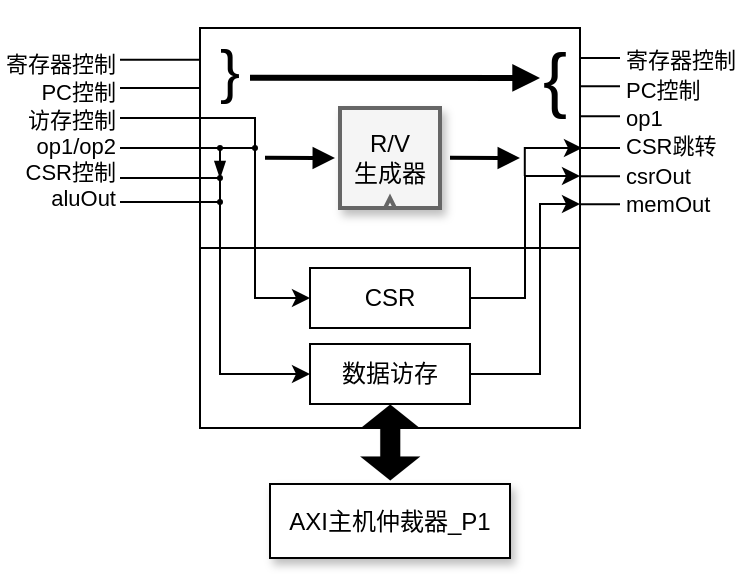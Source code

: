 <mxfile version="24.0.4" type="device">
  <diagram name="Page-1" id="ijKU6omm411AxzlGt9A5">
    <mxGraphModel dx="399" dy="223" grid="1" gridSize="10" guides="1" tooltips="1" connect="1" arrows="1" fold="1" page="1" pageScale="1" pageWidth="850" pageHeight="1100" background="none" math="0" shadow="0">
      <root>
        <mxCell id="0" />
        <mxCell id="1" parent="0" />
        <mxCell id="vYJTW-IyGAqJvvr4b3gr-3" value="" style="rounded=0;whiteSpace=wrap;html=1;movable=0;resizable=1;rotatable=1;deletable=1;editable=1;locked=0;connectable=0;" parent="1" vertex="1">
          <mxGeometry x="210" y="40" width="190" height="200" as="geometry" />
        </mxCell>
        <mxCell id="vYJTW-IyGAqJvvr4b3gr-4" value="" style="endArrow=none;html=1;rounded=0;entryX=1.001;entryY=0.721;entryDx=0;entryDy=0;entryPerimeter=0;" parent="1" edge="1">
          <mxGeometry width="50" height="50" relative="1" as="geometry">
            <mxPoint x="400" y="150" as="sourcePoint" />
            <mxPoint x="210" y="150" as="targetPoint" />
          </mxGeometry>
        </mxCell>
        <mxCell id="jHobpagDDlLtaV7eVafY-5" style="edgeStyle=elbowEdgeStyle;rounded=0;orthogonalLoop=1;jettySize=auto;html=1;" parent="1" source="vYJTW-IyGAqJvvr4b3gr-55" edge="1">
          <mxGeometry relative="1" as="geometry">
            <mxPoint x="400" y="114" as="targetPoint" />
          </mxGeometry>
        </mxCell>
        <mxCell id="jHobpagDDlLtaV7eVafY-9" style="edgeStyle=elbowEdgeStyle;rounded=0;orthogonalLoop=1;jettySize=auto;html=1;exitX=0;exitY=0.5;exitDx=0;exitDy=0;startArrow=classic;startFill=1;endArrow=none;endFill=0;" parent="1" source="vYJTW-IyGAqJvvr4b3gr-55" edge="1">
          <mxGeometry relative="1" as="geometry">
            <mxPoint x="210" y="85" as="targetPoint" />
          </mxGeometry>
        </mxCell>
        <mxCell id="vYJTW-IyGAqJvvr4b3gr-55" value="CSR" style="rounded=0;whiteSpace=wrap;html=1;" parent="1" vertex="1">
          <mxGeometry x="265" y="160" width="80" height="30" as="geometry" />
        </mxCell>
        <mxCell id="KoD_33bqlST3TNC8V_lG-2" value="&lt;div&gt;&lt;span style=&quot;font-size: 11px;&quot;&gt;寄存器控制&lt;/span&gt;&lt;/div&gt;&lt;div&gt;&lt;span style=&quot;font-size: 11px;&quot;&gt;PC控制&lt;/span&gt;&lt;/div&gt;&lt;div style=&quot;font-size: 11px;&quot;&gt;访存控制&lt;br&gt;&lt;/div&gt;&lt;div style=&quot;font-size: 11px;&quot;&gt;op1/op2&lt;br&gt;&lt;/div&gt;&lt;div style=&quot;font-size: 11px;&quot;&gt;CSR控制&lt;br&gt;&lt;/div&gt;&lt;div style=&quot;font-size: 11px;&quot;&gt;aluOut&lt;/div&gt;" style="text;html=1;align=right;verticalAlign=middle;whiteSpace=wrap;rounded=0;" parent="1" vertex="1">
          <mxGeometry x="110" y="26" width="60" height="130" as="geometry" />
        </mxCell>
        <mxCell id="KoD_33bqlST3TNC8V_lG-6" value="&lt;div&gt;&lt;span style=&quot;font-size: 11px;&quot;&gt;寄存器控制&lt;/span&gt;&lt;/div&gt;&lt;div&gt;&lt;span style=&quot;font-size: 11px;&quot;&gt;PC控制&lt;/span&gt;&lt;/div&gt;&lt;div&gt;&lt;span style=&quot;font-size: 11px;&quot;&gt;op1&lt;/span&gt;&lt;/div&gt;&lt;div&gt;&lt;span style=&quot;font-size: 11px;&quot;&gt;CSR跳转&lt;/span&gt;&lt;span style=&quot;font-size: 11px;&quot;&gt;&lt;br&gt;&lt;/span&gt;&lt;/div&gt;&lt;div&gt;&lt;span style=&quot;font-size: 11px;&quot;&gt;csrOut&lt;/span&gt;&lt;span style=&quot;font-size: 11px;&quot;&gt;&lt;br&gt;&lt;/span&gt;&lt;/div&gt;&lt;div&gt;&lt;span style=&quot;font-size: 11px;&quot;&gt;memOut&lt;/span&gt;&lt;/div&gt;&lt;div&gt;&lt;br&gt;&lt;/div&gt;" style="text;html=1;align=left;verticalAlign=middle;whiteSpace=wrap;rounded=0;" parent="1" vertex="1">
          <mxGeometry x="421" y="34" width="60" height="130" as="geometry" />
        </mxCell>
        <mxCell id="KoD_33bqlST3TNC8V_lG-15" value="&lt;font style=&quot;font-size: 30px;&quot;&gt;}&lt;/font&gt;" style="text;html=1;align=center;verticalAlign=middle;whiteSpace=wrap;rounded=0;" parent="1" vertex="1">
          <mxGeometry x="220" y="46" width="10" height="30" as="geometry" />
        </mxCell>
        <mxCell id="KoD_33bqlST3TNC8V_lG-16" value="&lt;font style=&quot;font-size: 36px;&quot;&gt;{&lt;/font&gt;" style="text;html=1;align=center;verticalAlign=middle;whiteSpace=wrap;rounded=0;fontSize=36;" parent="1" vertex="1">
          <mxGeometry x="380" y="50" width="15" height="30" as="geometry" />
        </mxCell>
        <mxCell id="KoD_33bqlST3TNC8V_lG-18" value="" style="endArrow=block;html=1;rounded=0;strokeWidth=3;endFill=1;" parent="1" edge="1">
          <mxGeometry width="50" height="50" relative="1" as="geometry">
            <mxPoint x="235" y="64.9" as="sourcePoint" />
            <mxPoint x="380" y="65" as="targetPoint" />
          </mxGeometry>
        </mxCell>
        <mxCell id="KoD_33bqlST3TNC8V_lG-21" value="" style="group" parent="1" vertex="1" connectable="0">
          <mxGeometry x="400" y="55" width="20" height="73.14" as="geometry" />
        </mxCell>
        <mxCell id="KoD_33bqlST3TNC8V_lG-22" value="" style="endArrow=none;html=1;rounded=0;" parent="KoD_33bqlST3TNC8V_lG-21" edge="1">
          <mxGeometry width="50" height="50" relative="1" as="geometry">
            <mxPoint as="sourcePoint" />
            <mxPoint x="20" as="targetPoint" />
          </mxGeometry>
        </mxCell>
        <mxCell id="KoD_33bqlST3TNC8V_lG-23" value="" style="endArrow=none;html=1;rounded=0;" parent="KoD_33bqlST3TNC8V_lG-21" edge="1">
          <mxGeometry width="50" height="50" relative="1" as="geometry">
            <mxPoint y="14.14" as="sourcePoint" />
            <mxPoint x="20" y="14.14" as="targetPoint" />
          </mxGeometry>
        </mxCell>
        <mxCell id="KoD_33bqlST3TNC8V_lG-24" value="" style="endArrow=none;html=1;rounded=0;" parent="KoD_33bqlST3TNC8V_lG-21" edge="1">
          <mxGeometry width="50" height="50" relative="1" as="geometry">
            <mxPoint y="29.14" as="sourcePoint" />
            <mxPoint x="20" y="29.14" as="targetPoint" />
          </mxGeometry>
        </mxCell>
        <mxCell id="KoD_33bqlST3TNC8V_lG-25" value="" style="endArrow=none;html=1;rounded=0;" parent="KoD_33bqlST3TNC8V_lG-21" edge="1">
          <mxGeometry width="50" height="50" relative="1" as="geometry">
            <mxPoint y="45" as="sourcePoint" />
            <mxPoint x="20" y="45" as="targetPoint" />
          </mxGeometry>
        </mxCell>
        <mxCell id="KoD_33bqlST3TNC8V_lG-26" value="" style="endArrow=none;html=1;rounded=0;" parent="KoD_33bqlST3TNC8V_lG-21" edge="1">
          <mxGeometry width="50" height="50" relative="1" as="geometry">
            <mxPoint y="59.14" as="sourcePoint" />
            <mxPoint x="20" y="59.14" as="targetPoint" />
          </mxGeometry>
        </mxCell>
        <mxCell id="KoD_33bqlST3TNC8V_lG-27" value="" style="endArrow=none;html=1;rounded=0;" parent="KoD_33bqlST3TNC8V_lG-21" edge="1">
          <mxGeometry width="50" height="50" relative="1" as="geometry">
            <mxPoint y="73.14" as="sourcePoint" />
            <mxPoint x="20" y="73.14" as="targetPoint" />
          </mxGeometry>
        </mxCell>
        <mxCell id="jHobpagDDlLtaV7eVafY-7" style="edgeStyle=elbowEdgeStyle;rounded=0;orthogonalLoop=1;jettySize=auto;html=1;exitX=0;exitY=0.5;exitDx=0;exitDy=0;startArrow=classic;startFill=1;endArrow=none;endFill=0;" parent="1" source="jHobpagDDlLtaV7eVafY-1" edge="1">
          <mxGeometry relative="1" as="geometry">
            <mxPoint x="210" y="115" as="targetPoint" />
            <Array as="points">
              <mxPoint x="220" y="160" />
            </Array>
          </mxGeometry>
        </mxCell>
        <mxCell id="jHobpagDDlLtaV7eVafY-1" value="数据访存" style="rounded=0;whiteSpace=wrap;html=1;" parent="1" vertex="1">
          <mxGeometry x="265" y="198" width="80" height="30" as="geometry" />
        </mxCell>
        <mxCell id="KoD_33bqlST3TNC8V_lG-4" value="" style="endArrow=none;html=1;rounded=0;" parent="1" edge="1">
          <mxGeometry width="50" height="50" relative="1" as="geometry">
            <mxPoint x="170" y="55.86" as="sourcePoint" />
            <mxPoint x="210" y="55.86" as="targetPoint" />
          </mxGeometry>
        </mxCell>
        <mxCell id="KoD_33bqlST3TNC8V_lG-7" value="" style="endArrow=none;html=1;rounded=0;" parent="1" edge="1">
          <mxGeometry width="50" height="50" relative="1" as="geometry">
            <mxPoint x="170" y="70" as="sourcePoint" />
            <mxPoint x="210" y="70" as="targetPoint" />
          </mxGeometry>
        </mxCell>
        <mxCell id="KoD_33bqlST3TNC8V_lG-8" value="" style="endArrow=none;html=1;rounded=0;" parent="1" edge="1">
          <mxGeometry width="50" height="50" relative="1" as="geometry">
            <mxPoint x="170" y="85" as="sourcePoint" />
            <mxPoint x="210" y="85" as="targetPoint" />
          </mxGeometry>
        </mxCell>
        <mxCell id="KoD_33bqlST3TNC8V_lG-9" value="" style="endArrow=none;html=1;rounded=0;" parent="1" edge="1">
          <mxGeometry width="50" height="50" relative="1" as="geometry">
            <mxPoint x="170" y="100" as="sourcePoint" />
            <mxPoint x="210" y="100" as="targetPoint" />
          </mxGeometry>
        </mxCell>
        <mxCell id="KoD_33bqlST3TNC8V_lG-10" value="" style="endArrow=none;html=1;rounded=0;" parent="1" edge="1">
          <mxGeometry width="50" height="50" relative="1" as="geometry">
            <mxPoint x="170" y="115" as="sourcePoint" />
            <mxPoint x="210" y="115" as="targetPoint" />
          </mxGeometry>
        </mxCell>
        <mxCell id="jHobpagDDlLtaV7eVafY-3" value="" style="endArrow=classic;html=1;rounded=0;exitX=1;exitY=0.5;exitDx=0;exitDy=0;edgeStyle=elbowEdgeStyle;endFill=1;" parent="1" edge="1">
          <mxGeometry width="50" height="50" relative="1" as="geometry">
            <mxPoint x="345" y="213" as="sourcePoint" />
            <mxPoint x="400" y="128" as="targetPoint" />
            <Array as="points">
              <mxPoint x="380" y="170" />
            </Array>
          </mxGeometry>
        </mxCell>
        <mxCell id="jHobpagDDlLtaV7eVafY-8" value="" style="endArrow=none;html=1;rounded=0;endFill=0;startArrow=blockThin;startFill=1;" parent="1" edge="1">
          <mxGeometry width="50" height="50" relative="1" as="geometry">
            <mxPoint x="220" y="115" as="sourcePoint" />
            <mxPoint x="210" y="100" as="targetPoint" />
            <Array as="points">
              <mxPoint x="220" y="100" />
            </Array>
          </mxGeometry>
        </mxCell>
        <mxCell id="jHobpagDDlLtaV7eVafY-10" value="" style="endArrow=none;html=1;rounded=0;" parent="1" source="jHobpagDDlLtaV7eVafY-11" edge="1">
          <mxGeometry width="50" height="50" relative="1" as="geometry">
            <mxPoint x="220" y="100" as="sourcePoint" />
            <mxPoint x="238" y="100" as="targetPoint" />
          </mxGeometry>
        </mxCell>
        <mxCell id="jHobpagDDlLtaV7eVafY-13" value="" style="endArrow=none;html=1;rounded=0;" parent="1" target="jHobpagDDlLtaV7eVafY-11" edge="1">
          <mxGeometry width="50" height="50" relative="1" as="geometry">
            <mxPoint x="220" y="100" as="sourcePoint" />
            <mxPoint x="238" y="100" as="targetPoint" />
          </mxGeometry>
        </mxCell>
        <mxCell id="jHobpagDDlLtaV7eVafY-11" value="" style="ellipse;whiteSpace=wrap;html=1;aspect=fixed;fillColor=#000000;" parent="1" vertex="1">
          <mxGeometry x="219" y="99" width="2" height="2" as="geometry" />
        </mxCell>
        <mxCell id="jHobpagDDlLtaV7eVafY-14" value="" style="ellipse;whiteSpace=wrap;html=1;aspect=fixed;fillColor=#000000;" parent="1" vertex="1">
          <mxGeometry x="219" y="114" width="2" height="2" as="geometry" />
        </mxCell>
        <mxCell id="jHobpagDDlLtaV7eVafY-16" value="" style="ellipse;whiteSpace=wrap;html=1;aspect=fixed;fillColor=#000000;" parent="1" vertex="1">
          <mxGeometry x="236.5" y="99" width="2" height="2" as="geometry" />
        </mxCell>
        <mxCell id="jHobpagDDlLtaV7eVafY-17" value="" style="shape=flexArrow;endArrow=classic;startArrow=block;html=1;rounded=0;entryX=0.5;entryY=1;entryDx=0;entryDy=0;fillColor=#000000;elbow=vertical;strokeWidth=0;targetPerimeterSpacing=0;startFill=0;startSize=4;endSize=4;" parent="1" edge="1">
          <mxGeometry width="100" height="100" relative="1" as="geometry">
            <mxPoint x="304.88" y="266" as="sourcePoint" />
            <mxPoint x="304.88" y="228" as="targetPoint" />
          </mxGeometry>
        </mxCell>
        <mxCell id="jHobpagDDlLtaV7eVafY-18" value="AXI主机仲裁器_P1" style="rounded=0;whiteSpace=wrap;html=1;shadow=1;" parent="1" vertex="1">
          <mxGeometry x="245" y="268" width="120" height="37" as="geometry" />
        </mxCell>
        <mxCell id="jHobpagDDlLtaV7eVafY-19" value="" style="endArrow=classic;html=1;rounded=0;edgeStyle=elbowEdgeStyle;elbow=vertical;endFill=1;" parent="1" edge="1">
          <mxGeometry width="50" height="50" relative="1" as="geometry">
            <mxPoint x="372.4" y="114" as="sourcePoint" />
            <mxPoint x="401" y="100" as="targetPoint" />
            <Array as="points">
              <mxPoint x="391" y="100" />
            </Array>
          </mxGeometry>
        </mxCell>
        <mxCell id="jHobpagDDlLtaV7eVafY-20" value="&lt;div&gt;R/V&lt;/div&gt;&lt;div&gt;生成器&lt;/div&gt;" style="shape=stencil(tZTBbsMgDIafhuuUwqL1OrHtPRhxGtQEIqBr+/ZzQtKVFDppS6Uc8O/4s2VjCOOuET0QWmjRAWFvhFLZmp2SDE8oN0Eri2AeY1O4HqQPWq1OUAXZeWv2cFSVn8KVbsAqP3jZOyle8Z/hY1warZGgjHaR58qPMKE0xhanAJtynyfriQa7xwwdeLBB34zqx5+p5UOo21Wom4d0YEldpwNL6joduFR3jvq8oBYJKuOo5K4d459C7nfWHHSVrMUO1z033eSKxAuUqCWTkfHaWLhTSq3aNixarnHrFjtTezFs9Y1jdnfmC36SUroY1B30TGiVvia8/JsQxz+Xv8bjC+iyXUU90wJ8TJPzGGNupjmq4fUdhW8=);whiteSpace=wrap;html=1;fillColor=#f5f5f5;strokeColor=#666666;gradientColor=none;rotation=0;shadow=1;strokeWidth=2;align=center;verticalAlign=middle;fontFamily=Helvetica;fontSize=12;fontColor=default;" parent="1" vertex="1">
          <mxGeometry x="280" y="80" width="50" height="50" as="geometry" />
        </mxCell>
        <mxCell id="jHobpagDDlLtaV7eVafY-21" value="" style="endArrow=block;html=1;rounded=0;strokeWidth=2;endFill=1;" parent="1" edge="1">
          <mxGeometry width="50" height="50" relative="1" as="geometry">
            <mxPoint x="242.5" y="104.9" as="sourcePoint" />
            <mxPoint x="277.5" y="105" as="targetPoint" />
          </mxGeometry>
        </mxCell>
        <mxCell id="jHobpagDDlLtaV7eVafY-22" value="" style="endArrow=block;html=1;rounded=0;strokeWidth=2;endFill=1;" parent="1" edge="1">
          <mxGeometry width="50" height="50" relative="1" as="geometry">
            <mxPoint x="335" y="104.9" as="sourcePoint" />
            <mxPoint x="370" y="105" as="targetPoint" />
          </mxGeometry>
        </mxCell>
        <mxCell id="S1cf7kha7homGeD01KqE-1" value="" style="endArrow=none;html=1;rounded=0;" edge="1" parent="1">
          <mxGeometry width="50" height="50" relative="1" as="geometry">
            <mxPoint x="170" y="127" as="sourcePoint" />
            <mxPoint x="220" y="127" as="targetPoint" />
          </mxGeometry>
        </mxCell>
        <mxCell id="S1cf7kha7homGeD01KqE-2" value="" style="ellipse;whiteSpace=wrap;html=1;aspect=fixed;fillColor=#000000;" vertex="1" parent="1">
          <mxGeometry x="219" y="126" width="2" height="2" as="geometry" />
        </mxCell>
      </root>
    </mxGraphModel>
  </diagram>
</mxfile>
